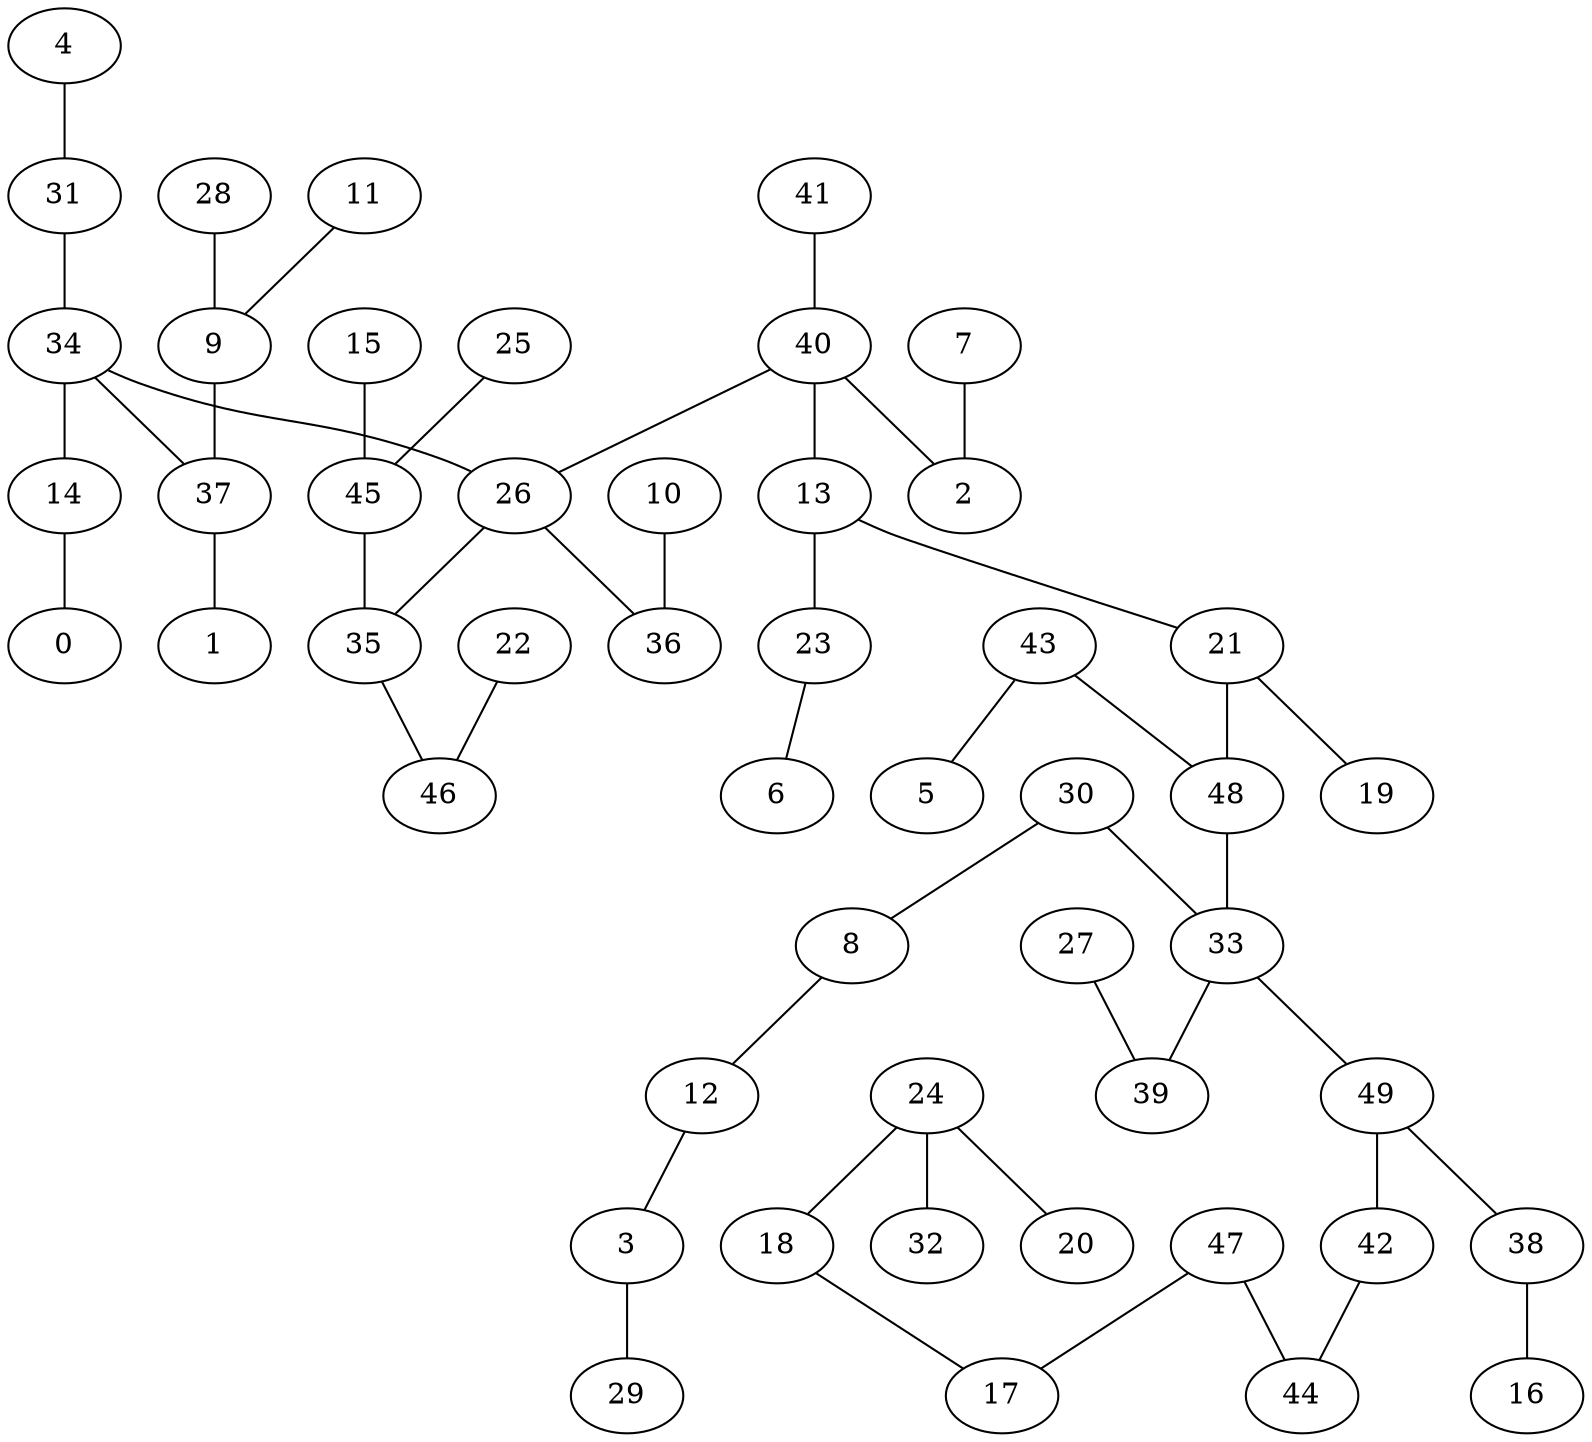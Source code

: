 graph grafoErdos_Renyi_50_520_KruskalD  {
34;
14;
33;
49;
40;
2;
13;
26;
36;
35;
46;
37;
43;
48;
23;
21;
7;
45;
47;
44;
1;
4;
31;
15;
5;
42;
17;
39;
19;
6;
18;
10;
24;
41;
9;
3;
29;
12;
38;
16;
8;
11;
30;
25;
22;
0;
28;
27;
20;
32;
34 -- 14;
33 -- 49;
40 -- 2;
40 -- 13;
26 -- 36;
35 -- 46;
34 -- 37;
43 -- 48;
13 -- 23;
13 -- 21;
7 -- 2;
21 -- 48;
45 -- 35;
47 -- 44;
37 -- 1;
4 -- 31;
15 -- 45;
26 -- 35;
43 -- 5;
42 -- 44;
49 -- 42;
47 -- 17;
33 -- 39;
48 -- 33;
21 -- 19;
40 -- 26;
23 -- 6;
34 -- 26;
18 -- 17;
10 -- 36;
24 -- 18;
41 -- 40;
31 -- 34;
9 -- 37;
3 -- 29;
12 -- 3;
49 -- 38;
38 -- 16;
8 -- 12;
11 -- 9;
30 -- 33;
25 -- 45;
22 -- 46;
30 -- 8;
14 -- 0;
28 -- 9;
27 -- 39;
24 -- 20;
24 -- 32;
}
